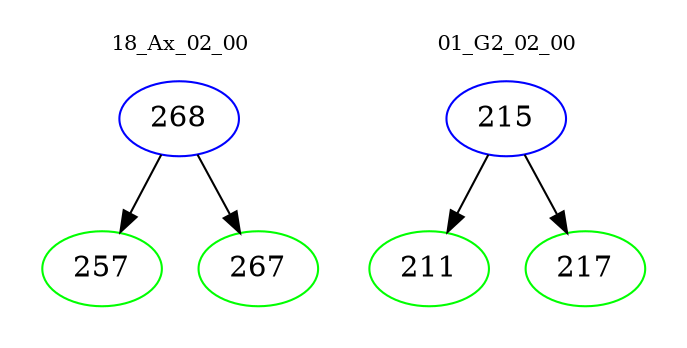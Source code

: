 digraph{
subgraph cluster_0 {
color = white
label = "18_Ax_02_00";
fontsize=10;
T0_268 [label="268", color="blue"]
T0_268 -> T0_257 [color="black"]
T0_257 [label="257", color="green"]
T0_268 -> T0_267 [color="black"]
T0_267 [label="267", color="green"]
}
subgraph cluster_1 {
color = white
label = "01_G2_02_00";
fontsize=10;
T1_215 [label="215", color="blue"]
T1_215 -> T1_211 [color="black"]
T1_211 [label="211", color="green"]
T1_215 -> T1_217 [color="black"]
T1_217 [label="217", color="green"]
}
}
